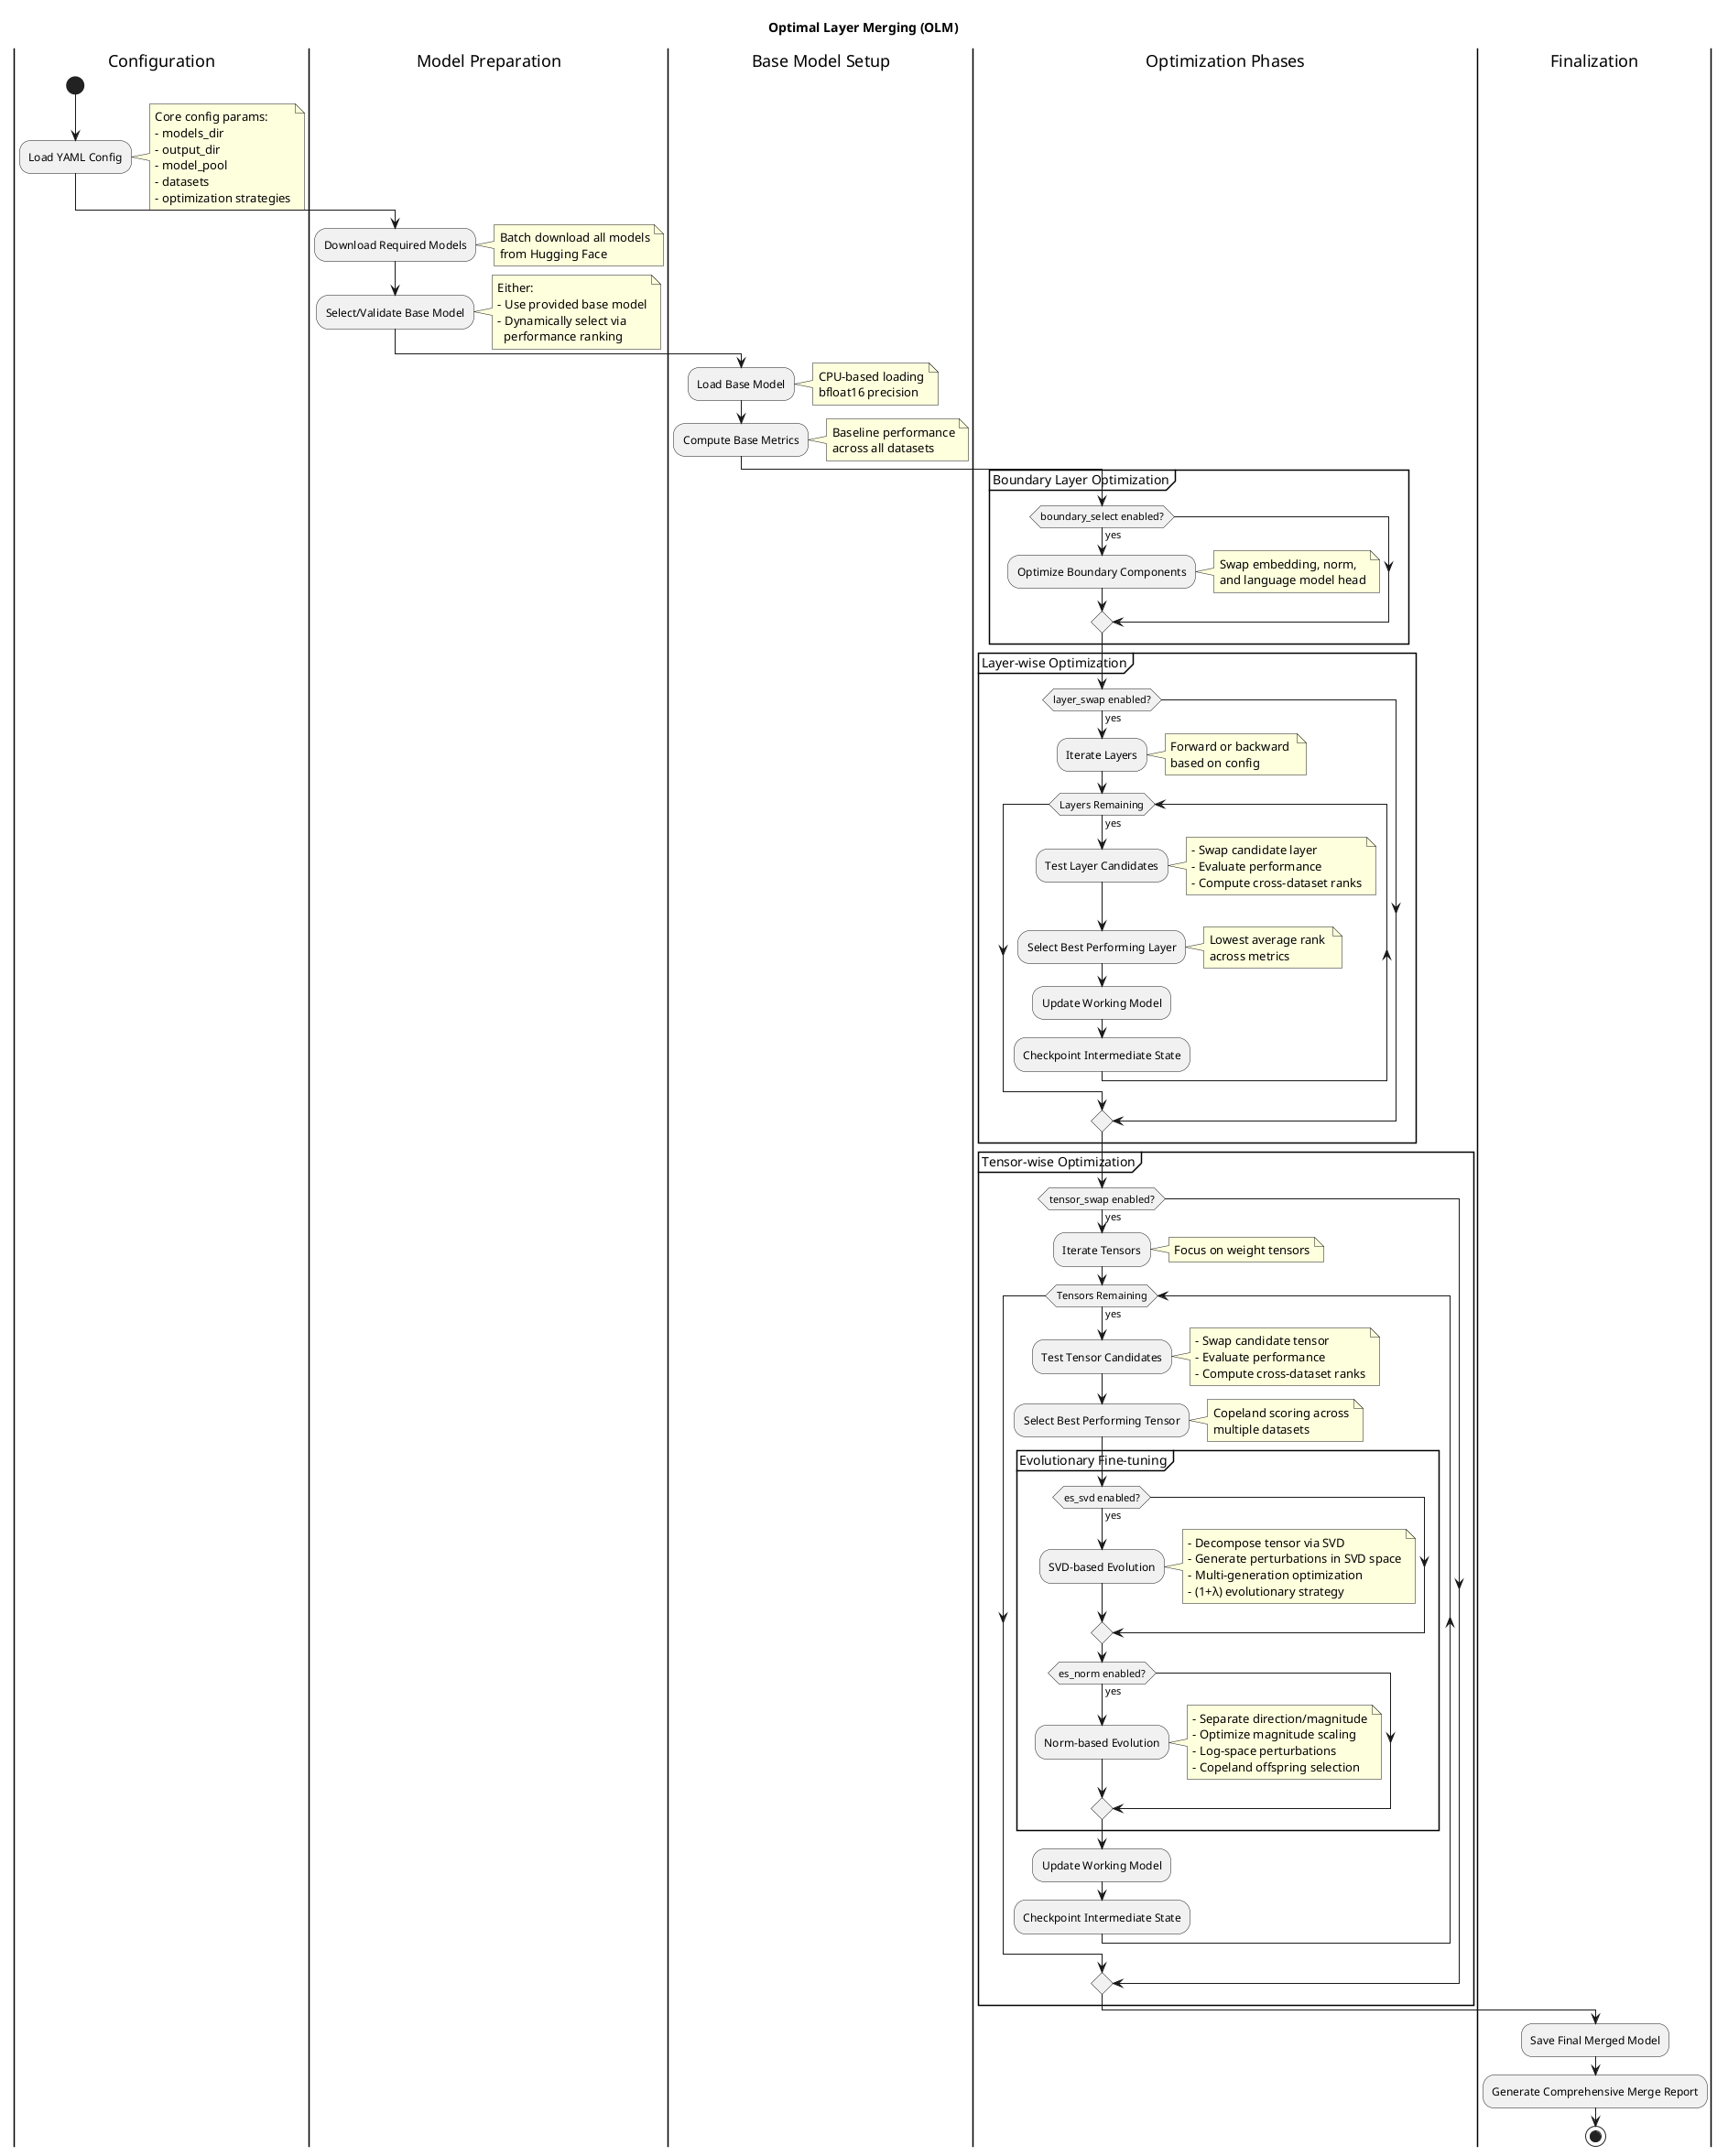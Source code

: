 @startuml
title Optimal Layer Merging (OLM)
|Configuration|
start
:Load YAML Config;
note right
  Core config params:
  - models_dir
  - output_dir
  - model_pool
  - datasets
  - optimization strategies
endnote
|Model Preparation|
:Download Required Models;
note right
  Batch download all models
  from Hugging Face
endnote
:Select/Validate Base Model;
note right
  Either:
  - Use provided base model
  - Dynamically select via 
    performance ranking
endnote
|Base Model Setup|
:Load Base Model;
note right
  CPU-based loading
  bfloat16 precision
endnote
:Compute Base Metrics;
note right
  Baseline performance
  across all datasets
endnote
|Optimization Phases|
partition "Boundary Layer Optimization" {
  if (boundary_select enabled?) then (yes)
    :Optimize Boundary Components;
    note right
      Swap embedding, norm, 
      and language model head
    endnote
  endif
}
partition "Layer-wise Optimization" {
  if (layer_swap enabled?) then (yes)
    :Iterate Layers;
    note right
      Forward or backward 
      based on config
    endnote
    while (Layers Remaining) is (yes)
      :Test Layer Candidates;
      note right
        - Swap candidate layer
        - Evaluate performance
        - Compute cross-dataset ranks
      endnote
      :Select Best Performing Layer;
      note right
        Lowest average rank 
        across metrics
      endnote
      :Update Working Model;
      :Checkpoint Intermediate State;
    endwhile
  endif
}
partition "Tensor-wise Optimization" {
  if (tensor_swap enabled?) then (yes)
    :Iterate Tensors;
    note right
      Focus on weight tensors
    endnote
    while (Tensors Remaining) is (yes)
      :Test Tensor Candidates;
      note right
        - Swap candidate tensor
        - Evaluate performance
        - Compute cross-dataset ranks
      endnote
      :Select Best Performing Tensor;
      note right
        Copeland scoring across
        multiple datasets
      endnote
      partition "Evolutionary Fine-tuning" {
        if (es_svd enabled?) then (yes)
          :SVD-based Evolution;
          note right
            - Decompose tensor via SVD
            - Generate perturbations in SVD space
            - Multi-generation optimization
            - (1+λ) evolutionary strategy
          endnote
        endif
        if (es_norm enabled?) then (yes)
          :Norm-based Evolution;
          note right
            - Separate direction/magnitude
            - Optimize magnitude scaling
            - Log-space perturbations
            - Copeland offspring selection
          endnote
        endif
      }
      :Update Working Model;
      :Checkpoint Intermediate State;
    endwhile
  endif
}
|Finalization|
:Save Final Merged Model;
:Generate Comprehensive Merge Report;
stop
@enduml